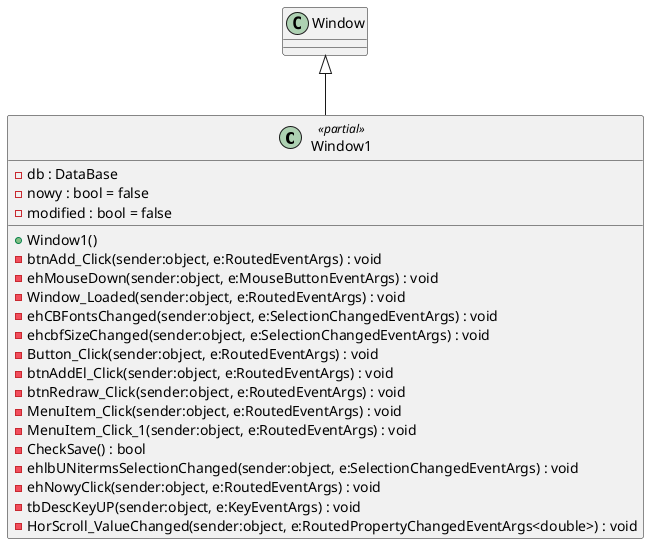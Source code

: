 @startuml
class Window1 <<partial>> {
    + Window1()
    - db : DataBase
    - nowy : bool = false
    - modified : bool = false
    - btnAdd_Click(sender:object, e:RoutedEventArgs) : void
    - ehMouseDown(sender:object, e:MouseButtonEventArgs) : void
    - Window_Loaded(sender:object, e:RoutedEventArgs) : void
    - ehCBFontsChanged(sender:object, e:SelectionChangedEventArgs) : void
    - ehcbfSizeChanged(sender:object, e:SelectionChangedEventArgs) : void
    - Button_Click(sender:object, e:RoutedEventArgs) : void
    - btnAddEl_Click(sender:object, e:RoutedEventArgs) : void
    - btnRedraw_Click(sender:object, e:RoutedEventArgs) : void
    - MenuItem_Click(sender:object, e:RoutedEventArgs) : void
    - MenuItem_Click_1(sender:object, e:RoutedEventArgs) : void
    - CheckSave() : bool
    - ehlbUNitermsSelectionChanged(sender:object, e:SelectionChangedEventArgs) : void
    - ehNowyClick(sender:object, e:RoutedEventArgs) : void
    - tbDescKeyUP(sender:object, e:KeyEventArgs) : void
    - HorScroll_ValueChanged(sender:object, e:RoutedPropertyChangedEventArgs<double>) : void
}
Window <|-- Window1
@enduml
